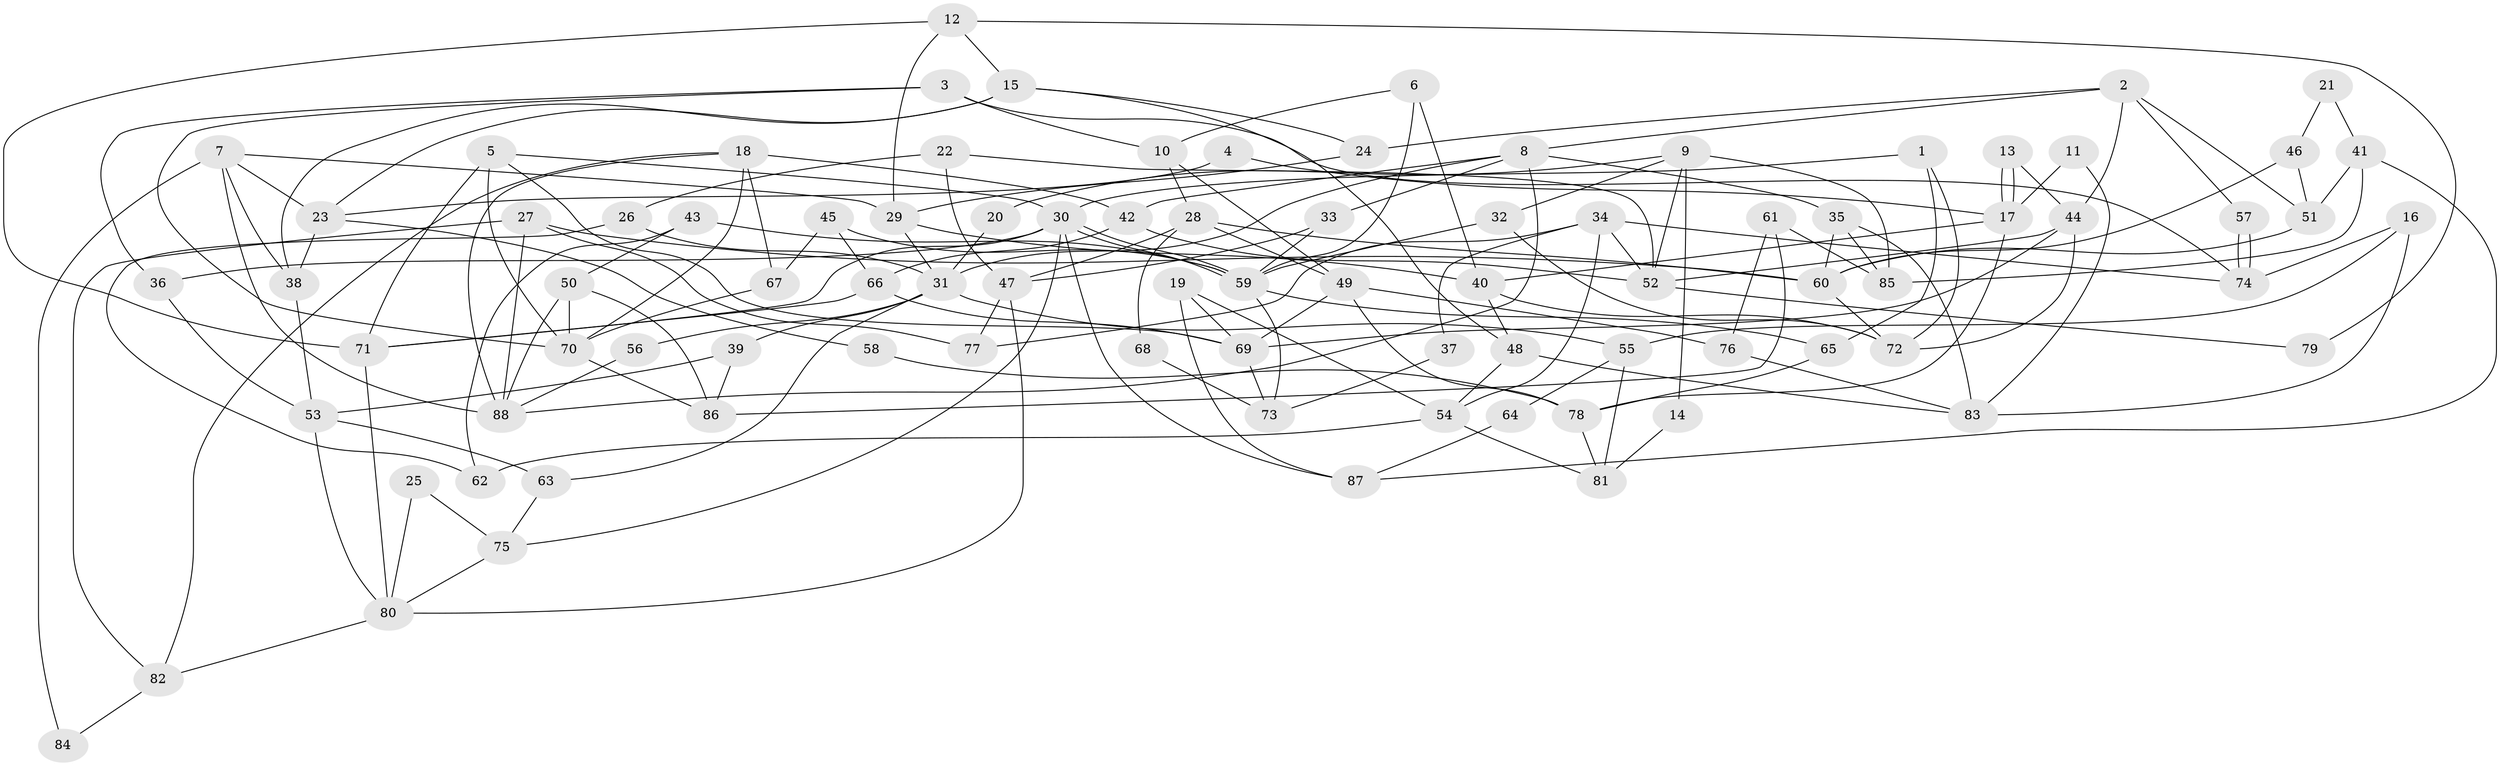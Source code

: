 // Generated by graph-tools (version 1.1) at 2025/02/03/09/25 03:02:04]
// undirected, 88 vertices, 176 edges
graph export_dot {
graph [start="1"]
  node [color=gray90,style=filled];
  1;
  2;
  3;
  4;
  5;
  6;
  7;
  8;
  9;
  10;
  11;
  12;
  13;
  14;
  15;
  16;
  17;
  18;
  19;
  20;
  21;
  22;
  23;
  24;
  25;
  26;
  27;
  28;
  29;
  30;
  31;
  32;
  33;
  34;
  35;
  36;
  37;
  38;
  39;
  40;
  41;
  42;
  43;
  44;
  45;
  46;
  47;
  48;
  49;
  50;
  51;
  52;
  53;
  54;
  55;
  56;
  57;
  58;
  59;
  60;
  61;
  62;
  63;
  64;
  65;
  66;
  67;
  68;
  69;
  70;
  71;
  72;
  73;
  74;
  75;
  76;
  77;
  78;
  79;
  80;
  81;
  82;
  83;
  84;
  85;
  86;
  87;
  88;
  1 -- 72;
  1 -- 30;
  1 -- 65;
  2 -- 51;
  2 -- 8;
  2 -- 24;
  2 -- 44;
  2 -- 57;
  3 -- 10;
  3 -- 70;
  3 -- 36;
  3 -- 74;
  4 -- 17;
  4 -- 23;
  5 -- 70;
  5 -- 71;
  5 -- 30;
  5 -- 69;
  6 -- 59;
  6 -- 10;
  6 -- 40;
  7 -- 29;
  7 -- 38;
  7 -- 23;
  7 -- 84;
  7 -- 88;
  8 -- 31;
  8 -- 88;
  8 -- 33;
  8 -- 35;
  8 -- 42;
  9 -- 52;
  9 -- 32;
  9 -- 14;
  9 -- 20;
  9 -- 85;
  10 -- 28;
  10 -- 49;
  11 -- 83;
  11 -- 17;
  12 -- 29;
  12 -- 71;
  12 -- 15;
  12 -- 79;
  13 -- 17;
  13 -- 17;
  13 -- 44;
  14 -- 81;
  15 -- 23;
  15 -- 24;
  15 -- 38;
  15 -- 48;
  16 -- 83;
  16 -- 74;
  16 -- 55;
  17 -- 78;
  17 -- 40;
  18 -- 67;
  18 -- 88;
  18 -- 42;
  18 -- 70;
  18 -- 82;
  19 -- 54;
  19 -- 69;
  19 -- 87;
  20 -- 31;
  21 -- 46;
  21 -- 41;
  22 -- 52;
  22 -- 47;
  22 -- 26;
  23 -- 38;
  23 -- 58;
  24 -- 29;
  25 -- 80;
  25 -- 75;
  26 -- 31;
  26 -- 62;
  27 -- 77;
  27 -- 82;
  27 -- 60;
  27 -- 88;
  28 -- 60;
  28 -- 49;
  28 -- 47;
  28 -- 68;
  29 -- 40;
  29 -- 31;
  30 -- 59;
  30 -- 59;
  30 -- 36;
  30 -- 71;
  30 -- 75;
  30 -- 87;
  31 -- 55;
  31 -- 39;
  31 -- 56;
  31 -- 63;
  32 -- 72;
  32 -- 59;
  33 -- 47;
  33 -- 59;
  34 -- 74;
  34 -- 54;
  34 -- 37;
  34 -- 52;
  34 -- 77;
  35 -- 60;
  35 -- 83;
  35 -- 85;
  36 -- 53;
  37 -- 73;
  38 -- 53;
  39 -- 53;
  39 -- 86;
  40 -- 48;
  40 -- 72;
  41 -- 87;
  41 -- 85;
  41 -- 51;
  42 -- 52;
  42 -- 66;
  43 -- 59;
  43 -- 50;
  43 -- 62;
  44 -- 52;
  44 -- 69;
  44 -- 72;
  45 -- 66;
  45 -- 59;
  45 -- 67;
  46 -- 60;
  46 -- 51;
  47 -- 80;
  47 -- 77;
  48 -- 54;
  48 -- 83;
  49 -- 69;
  49 -- 76;
  49 -- 78;
  50 -- 88;
  50 -- 86;
  50 -- 70;
  51 -- 60;
  52 -- 79;
  53 -- 63;
  53 -- 80;
  54 -- 62;
  54 -- 81;
  55 -- 81;
  55 -- 64;
  56 -- 88;
  57 -- 74;
  57 -- 74;
  58 -- 78;
  59 -- 65;
  59 -- 73;
  60 -- 72;
  61 -- 85;
  61 -- 86;
  61 -- 76;
  63 -- 75;
  64 -- 87;
  65 -- 78;
  66 -- 69;
  66 -- 71;
  67 -- 70;
  68 -- 73;
  69 -- 73;
  70 -- 86;
  71 -- 80;
  75 -- 80;
  76 -- 83;
  78 -- 81;
  80 -- 82;
  82 -- 84;
}
